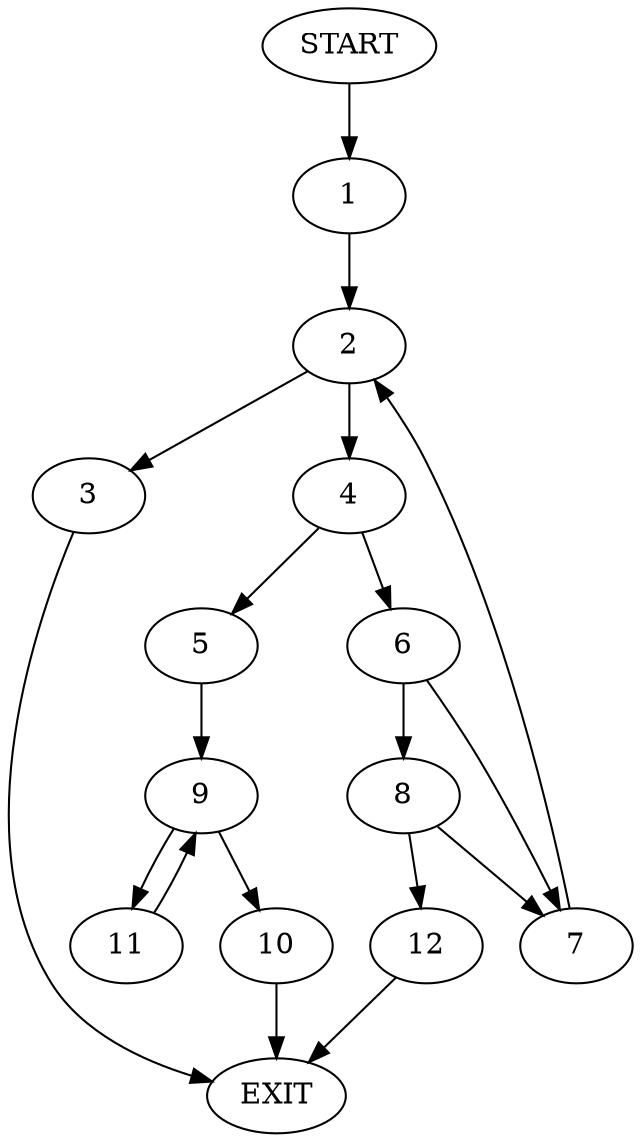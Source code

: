 digraph {
0 [label="START"]
13 [label="EXIT"]
0 -> 1
1 -> 2
2 -> 3
2 -> 4
3 -> 13
4 -> 5
4 -> 6
6 -> 7
6 -> 8
5 -> 9
9 -> 10
9 -> 11
11 -> 9
10 -> 13
7 -> 2
8 -> 7
8 -> 12
12 -> 13
}
